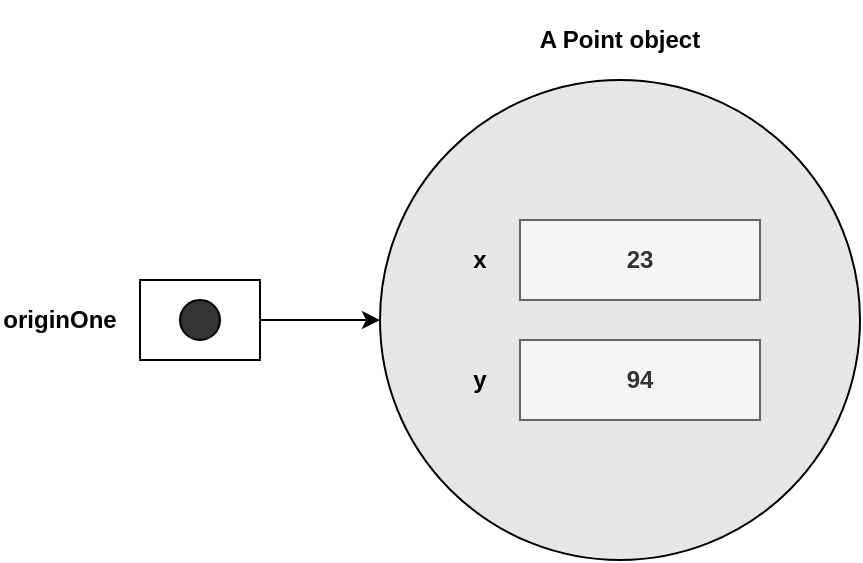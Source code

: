 <mxfile version="21.3.0" type="device" pages="2">
  <diagram name="페이지-1" id="DrPJC5VK7k4cFHWqK14F">
    <mxGraphModel dx="1044" dy="1043" grid="1" gridSize="10" guides="1" tooltips="1" connect="1" arrows="1" fold="1" page="1" pageScale="1" pageWidth="1169" pageHeight="827" math="0" shadow="0">
      <root>
        <mxCell id="0" />
        <mxCell id="1" parent="0" />
        <mxCell id="q-2FpiohPXskWqUHKV-s-8" value="" style="ellipse;whiteSpace=wrap;html=1;aspect=fixed;fontStyle=1;fillColor=#E6E6E6;" vertex="1" parent="1">
          <mxGeometry x="330" y="260" width="240" height="240" as="geometry" />
        </mxCell>
        <mxCell id="q-2FpiohPXskWqUHKV-s-9" style="edgeStyle=orthogonalEdgeStyle;rounded=0;orthogonalLoop=1;jettySize=auto;html=1;exitX=1;exitY=0.5;exitDx=0;exitDy=0;entryX=0;entryY=0.5;entryDx=0;entryDy=0;fontStyle=1" edge="1" parent="1" source="q-2FpiohPXskWqUHKV-s-1" target="q-2FpiohPXskWqUHKV-s-8">
          <mxGeometry relative="1" as="geometry" />
        </mxCell>
        <mxCell id="q-2FpiohPXskWqUHKV-s-1" value="" style="rounded=0;whiteSpace=wrap;html=1;fontStyle=1" vertex="1" parent="1">
          <mxGeometry x="210" y="360" width="60" height="40" as="geometry" />
        </mxCell>
        <mxCell id="q-2FpiohPXskWqUHKV-s-2" value="" style="ellipse;whiteSpace=wrap;html=1;aspect=fixed;fillColor=#333333;fontStyle=1" vertex="1" parent="1">
          <mxGeometry x="230" y="370" width="20" height="20" as="geometry" />
        </mxCell>
        <mxCell id="q-2FpiohPXskWqUHKV-s-4" value="23" style="rounded=0;whiteSpace=wrap;html=1;fillColor=#f5f5f5;fontColor=#333333;strokeColor=#666666;fontStyle=1" vertex="1" parent="1">
          <mxGeometry x="400" y="330" width="120" height="40" as="geometry" />
        </mxCell>
        <mxCell id="q-2FpiohPXskWqUHKV-s-5" value="94" style="rounded=0;whiteSpace=wrap;html=1;fillColor=#f5f5f5;fontColor=#333333;strokeColor=#666666;fontStyle=1" vertex="1" parent="1">
          <mxGeometry x="400" y="390" width="120" height="40" as="geometry" />
        </mxCell>
        <mxCell id="q-2FpiohPXskWqUHKV-s-6" value="x" style="text;html=1;strokeColor=none;fillColor=none;align=center;verticalAlign=middle;whiteSpace=wrap;rounded=0;fontStyle=1" vertex="1" parent="1">
          <mxGeometry x="360" y="330" width="40" height="40" as="geometry" />
        </mxCell>
        <mxCell id="q-2FpiohPXskWqUHKV-s-7" value="y" style="text;html=1;strokeColor=none;fillColor=none;align=center;verticalAlign=middle;whiteSpace=wrap;rounded=0;fontStyle=1" vertex="1" parent="1">
          <mxGeometry x="360" y="390" width="40" height="40" as="geometry" />
        </mxCell>
        <mxCell id="q-2FpiohPXskWqUHKV-s-10" value="originOne" style="text;html=1;strokeColor=none;fillColor=none;align=center;verticalAlign=middle;whiteSpace=wrap;rounded=0;fontStyle=1" vertex="1" parent="1">
          <mxGeometry x="140" y="365" width="60" height="30" as="geometry" />
        </mxCell>
        <mxCell id="q-2FpiohPXskWqUHKV-s-12" value="A Point object" style="text;html=1;strokeColor=none;fillColor=none;align=center;verticalAlign=middle;whiteSpace=wrap;rounded=0;fontStyle=1" vertex="1" parent="1">
          <mxGeometry x="350" y="220" width="200" height="40" as="geometry" />
        </mxCell>
      </root>
    </mxGraphModel>
  </diagram>
  <diagram id="riPvSZze_l_9o02yKyXL" name="페이지-2">
    <mxGraphModel dx="854" dy="1043" grid="1" gridSize="10" guides="1" tooltips="1" connect="1" arrows="1" fold="1" page="1" pageScale="1" pageWidth="1169" pageHeight="827" math="0" shadow="0">
      <root>
        <mxCell id="0" />
        <mxCell id="1" parent="0" />
        <mxCell id="Xu8lHJd8fOWo_lYSHPK7-3" value="" style="rounded=0;whiteSpace=wrap;html=1;fontStyle=1" vertex="1" parent="1">
          <mxGeometry x="340" y="60" width="60" height="40" as="geometry" />
        </mxCell>
        <mxCell id="Xu8lHJd8fOWo_lYSHPK7-1" value="" style="ellipse;whiteSpace=wrap;html=1;aspect=fixed;fontStyle=1;fillColor=#E6E6E6;" vertex="1" parent="1">
          <mxGeometry x="460" y="100" width="240" height="240" as="geometry" />
        </mxCell>
        <mxCell id="Xu8lHJd8fOWo_lYSHPK7-2" style="edgeStyle=orthogonalEdgeStyle;rounded=0;orthogonalLoop=1;jettySize=auto;html=1;exitX=1;exitY=0.5;exitDx=0;exitDy=0;entryX=0.071;entryY=0.25;entryDx=0;entryDy=0;fontStyle=1;entryPerimeter=0;" edge="1" parent="1" source="Xu8lHJd8fOWo_lYSHPK7-4" target="Xu8lHJd8fOWo_lYSHPK7-1">
          <mxGeometry relative="1" as="geometry">
            <mxPoint x="460" y="140" as="targetPoint" />
            <Array as="points">
              <mxPoint x="420" y="80" />
              <mxPoint x="420" y="160" />
            </Array>
          </mxGeometry>
        </mxCell>
        <mxCell id="Xu8lHJd8fOWo_lYSHPK7-4" value="" style="ellipse;whiteSpace=wrap;html=1;aspect=fixed;fillColor=#333333;fontStyle=1" vertex="1" parent="1">
          <mxGeometry x="360" y="70" width="20" height="20" as="geometry" />
        </mxCell>
        <mxCell id="Xu8lHJd8fOWo_lYSHPK7-5" value="23" style="rounded=0;whiteSpace=wrap;html=1;fillColor=#f5f5f5;fontColor=#333333;strokeColor=#666666;fontStyle=1" vertex="1" parent="1">
          <mxGeometry x="530" y="170" width="120" height="40" as="geometry" />
        </mxCell>
        <mxCell id="Xu8lHJd8fOWo_lYSHPK7-6" value="94" style="rounded=0;whiteSpace=wrap;html=1;fillColor=#f5f5f5;fontColor=#333333;strokeColor=#666666;fontStyle=1" vertex="1" parent="1">
          <mxGeometry x="530" y="230" width="120" height="40" as="geometry" />
        </mxCell>
        <mxCell id="Xu8lHJd8fOWo_lYSHPK7-7" value="x" style="text;html=1;strokeColor=none;fillColor=none;align=center;verticalAlign=middle;whiteSpace=wrap;rounded=0;fontStyle=1" vertex="1" parent="1">
          <mxGeometry x="490" y="170" width="40" height="40" as="geometry" />
        </mxCell>
        <mxCell id="Xu8lHJd8fOWo_lYSHPK7-8" value="y" style="text;html=1;strokeColor=none;fillColor=none;align=center;verticalAlign=middle;whiteSpace=wrap;rounded=0;fontStyle=1" vertex="1" parent="1">
          <mxGeometry x="490" y="230" width="40" height="40" as="geometry" />
        </mxCell>
        <mxCell id="Xu8lHJd8fOWo_lYSHPK7-9" value="originOne" style="text;html=1;strokeColor=none;fillColor=none;align=center;verticalAlign=middle;whiteSpace=wrap;rounded=0;fontStyle=1" vertex="1" parent="1">
          <mxGeometry x="270" y="65" width="60" height="30" as="geometry" />
        </mxCell>
        <mxCell id="Xu8lHJd8fOWo_lYSHPK7-10" value="A Point object" style="text;html=1;strokeColor=none;fillColor=none;align=center;verticalAlign=middle;whiteSpace=wrap;rounded=0;fontStyle=1" vertex="1" parent="1">
          <mxGeometry x="485" y="60" width="200" height="40" as="geometry" />
        </mxCell>
        <mxCell id="Xu8lHJd8fOWo_lYSHPK7-12" value="" style="ellipse;whiteSpace=wrap;html=1;aspect=fixed;fontStyle=1;fillColor=#E6E6E6;" vertex="1" parent="1">
          <mxGeometry x="240" y="280" width="240" height="240" as="geometry" />
        </mxCell>
        <mxCell id="Xu8lHJd8fOWo_lYSHPK7-13" value="100" style="rounded=0;whiteSpace=wrap;html=1;fillColor=#f5f5f5;fontColor=#333333;strokeColor=#666666;fontStyle=1" vertex="1" parent="1">
          <mxGeometry x="310" y="370" width="120" height="40" as="geometry" />
        </mxCell>
        <mxCell id="Xu8lHJd8fOWo_lYSHPK7-14" value="200" style="rounded=0;whiteSpace=wrap;html=1;fillColor=#f5f5f5;fontColor=#333333;strokeColor=#666666;fontStyle=1" vertex="1" parent="1">
          <mxGeometry x="310" y="430" width="120" height="40" as="geometry" />
        </mxCell>
        <mxCell id="Xu8lHJd8fOWo_lYSHPK7-15" value="width" style="text;html=1;strokeColor=none;fillColor=none;align=center;verticalAlign=middle;whiteSpace=wrap;rounded=0;fontStyle=1" vertex="1" parent="1">
          <mxGeometry x="270" y="370" width="40" height="40" as="geometry" />
        </mxCell>
        <mxCell id="Xu8lHJd8fOWo_lYSHPK7-16" value="height" style="text;html=1;strokeColor=none;fillColor=none;align=center;verticalAlign=middle;whiteSpace=wrap;rounded=0;fontStyle=1" vertex="1" parent="1">
          <mxGeometry x="270" y="430" width="40" height="40" as="geometry" />
        </mxCell>
        <mxCell id="Xu8lHJd8fOWo_lYSHPK7-22" value="" style="rounded=0;whiteSpace=wrap;html=1;fontStyle=1" vertex="1" parent="1">
          <mxGeometry x="340" y="310" width="60" height="40" as="geometry" />
        </mxCell>
        <mxCell id="c4gxi_8E2vJccLUiYfJd-2" style="edgeStyle=orthogonalEdgeStyle;rounded=0;orthogonalLoop=1;jettySize=auto;html=1;exitX=1;exitY=0.5;exitDx=0;exitDy=0;entryX=0;entryY=0.5;entryDx=0;entryDy=0;" edge="1" parent="1" source="Xu8lHJd8fOWo_lYSHPK7-23" target="Xu8lHJd8fOWo_lYSHPK7-1">
          <mxGeometry relative="1" as="geometry" />
        </mxCell>
        <mxCell id="Xu8lHJd8fOWo_lYSHPK7-23" value="" style="ellipse;whiteSpace=wrap;html=1;aspect=fixed;fillColor=#333333;fontStyle=1" vertex="1" parent="1">
          <mxGeometry x="360" y="320" width="20" height="20" as="geometry" />
        </mxCell>
        <mxCell id="Xu8lHJd8fOWo_lYSHPK7-24" value="origin" style="text;html=1;strokeColor=none;fillColor=none;align=center;verticalAlign=middle;whiteSpace=wrap;rounded=0;fontStyle=1" vertex="1" parent="1">
          <mxGeometry x="280" y="315" width="60" height="30" as="geometry" />
        </mxCell>
        <mxCell id="c4gxi_8E2vJccLUiYfJd-1" value="A Rectangle object" style="text;html=1;strokeColor=none;fillColor=none;align=center;verticalAlign=middle;whiteSpace=wrap;rounded=0;fontStyle=1" vertex="1" parent="1">
          <mxGeometry x="260" y="240" width="200" height="40" as="geometry" />
        </mxCell>
      </root>
    </mxGraphModel>
  </diagram>
</mxfile>

